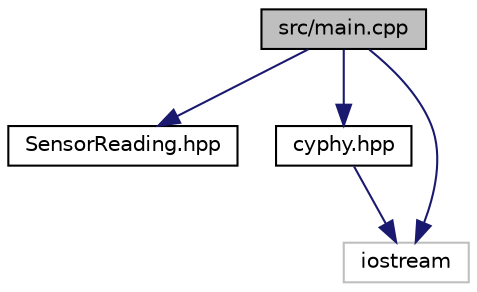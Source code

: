 digraph "src/main.cpp"
{
 // LATEX_PDF_SIZE
  edge [fontname="Helvetica",fontsize="10",labelfontname="Helvetica",labelfontsize="10"];
  node [fontname="Helvetica",fontsize="10",shape=record];
  Node1 [label="src/main.cpp",height=0.2,width=0.4,color="black", fillcolor="grey75", style="filled", fontcolor="black",tooltip=" "];
  Node1 -> Node2 [color="midnightblue",fontsize="10",style="solid"];
  Node2 [label="SensorReading.hpp",height=0.2,width=0.4,color="black", fillcolor="white", style="filled",URL="$SensorReading_8hpp.html",tooltip=" "];
  Node1 -> Node3 [color="midnightblue",fontsize="10",style="solid"];
  Node3 [label="cyphy.hpp",height=0.2,width=0.4,color="black", fillcolor="white", style="filled",URL="$cyphy_8hpp.html",tooltip=" "];
  Node3 -> Node4 [color="midnightblue",fontsize="10",style="solid"];
  Node4 [label="iostream",height=0.2,width=0.4,color="grey75", fillcolor="white", style="filled",tooltip=" "];
  Node1 -> Node4 [color="midnightblue",fontsize="10",style="solid"];
}
